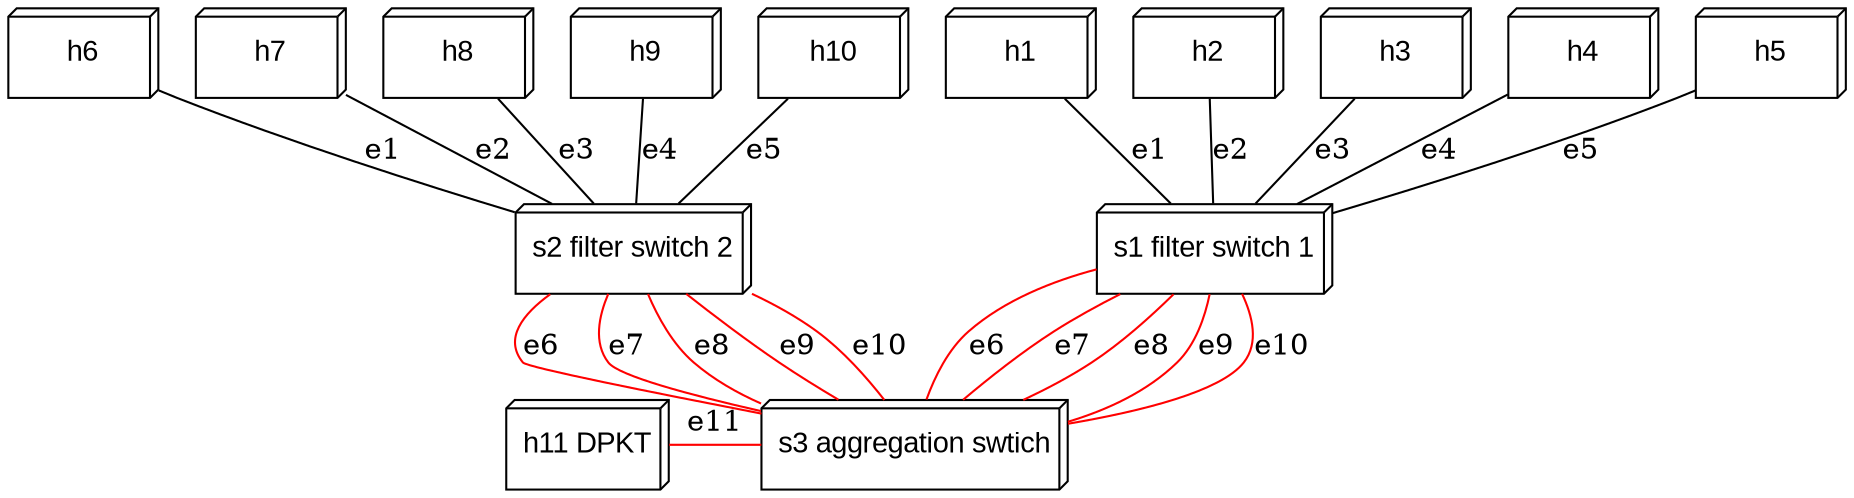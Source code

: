 
graph {

/* Node Definition */

size = "20,20"; resolution=72;
node [shape=box3d, width=1, height=0.6, fontname="Arial"];

s1[label="s1 filter switch 1"];
s2[label="s2 filter switch 2"];
s3[label="s3 aggregation swtich"];

h11[label="h11 DPKT"];

/* Edge Definition */

h1 -- s1 [label="e1"];
h2 -- s1 [label="e2"];
h3 -- s1 [label="e3"];
h4 -- s1 [label="e4"];
h5 -- s1 [label="e5"];
s1 -- s3 [label="e6", color="red"];
s1 -- s3 [label="e7", color="red"];
s1 -- s3 [label="e8", color="red"];
s1 -- s3 [label="e9", color="red"];
s1 -- s3 [label="e10", color="red"];

h6 -- s2 [label="e1"];
h7 -- s2 [label="e2"];
h8 -- s2 [label="e3"];
h9 -- s2 [label="e4"]; 
h10 -- s2 [label="e5"];
s2 -- s3 [label="e6", color="red"];
s2 -- s3 [label="e7", color="red"];
s2 -- s3 [label="e8", color="red"];
s2 -- s3 [label="e9", color="red"];
s2 -- s3 [label="e10", color="red"];

{rank=same; h11 -- s3 [label="e11", color="red"];}

}
